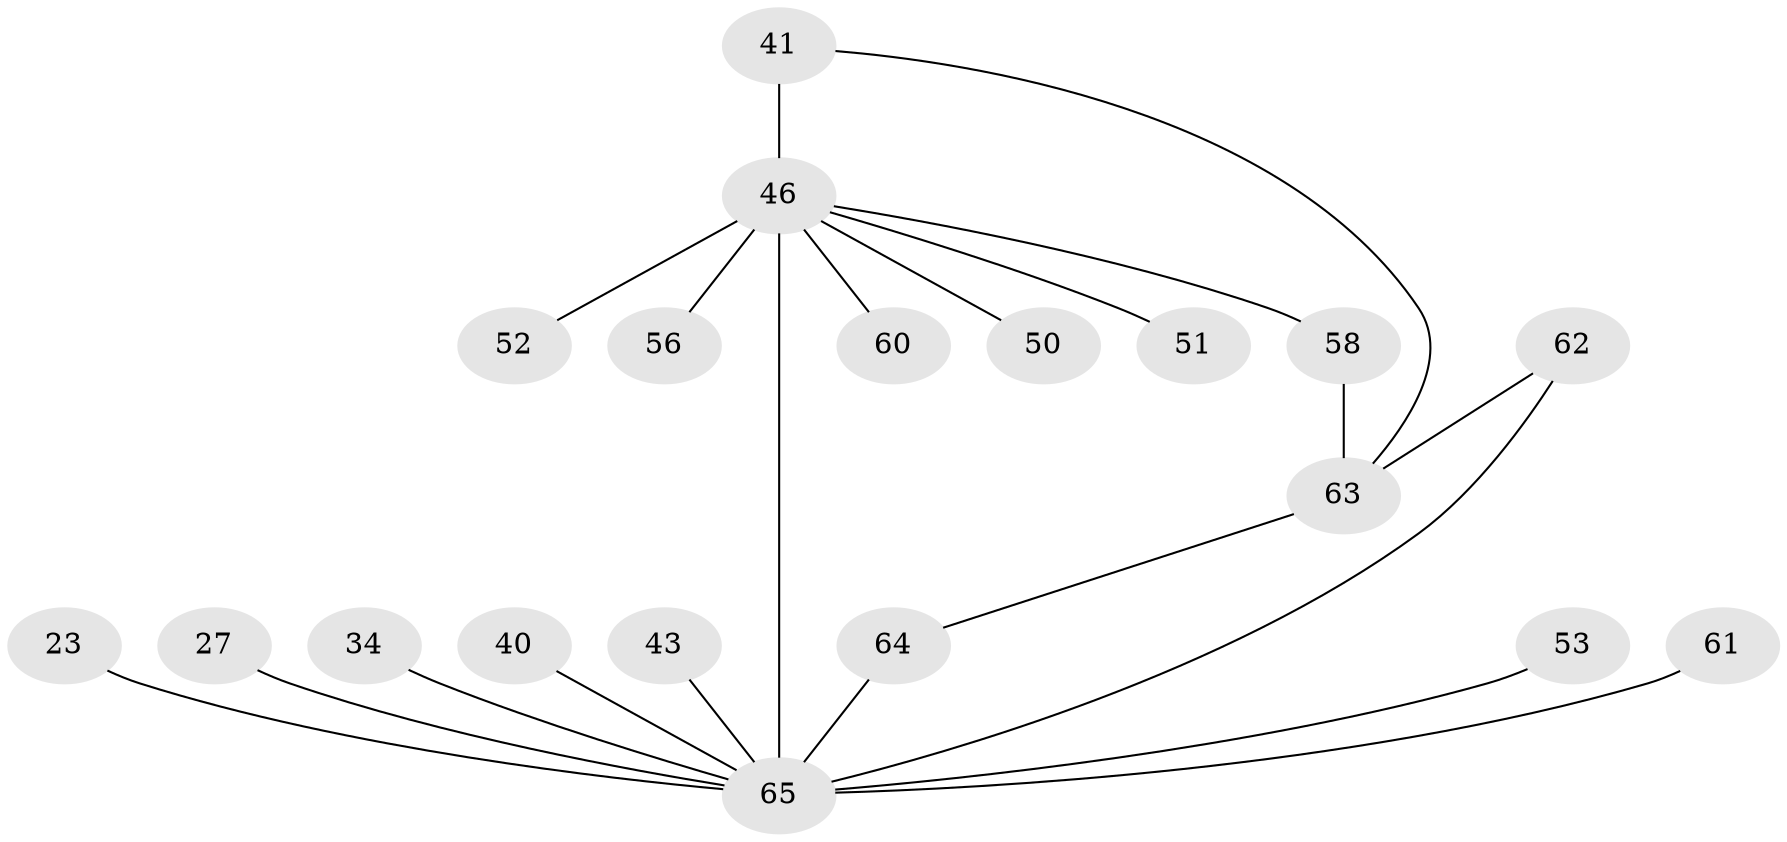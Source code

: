 // original degree distribution, {4: 0.046153846153846156, 2: 0.18461538461538463, 11: 0.015384615384615385, 6: 0.046153846153846156, 10: 0.015384615384615385, 5: 0.06153846153846154, 9: 0.03076923076923077, 3: 0.06153846153846154, 1: 0.5384615384615384}
// Generated by graph-tools (version 1.1) at 2025/57/03/04/25 21:57:26]
// undirected, 19 vertices, 21 edges
graph export_dot {
graph [start="1"]
  node [color=gray90,style=filled];
  23;
  27;
  34;
  40;
  41 [super="+2"];
  43;
  46 [super="+37"];
  50 [super="+26"];
  51;
  52;
  53;
  56 [super="+48+55"];
  58 [super="+15"];
  60;
  61;
  62 [super="+38"];
  63 [super="+54+49"];
  64 [super="+44"];
  65 [super="+18+28+45+57+59+9"];
  23 -- 65;
  27 -- 65;
  34 -- 65;
  40 -- 65;
  41 -- 63;
  41 -- 46 [weight=2];
  43 -- 65;
  46 -- 65 [weight=6];
  46 -- 50;
  46 -- 51;
  46 -- 52;
  46 -- 56;
  46 -- 58;
  46 -- 60;
  53 -- 65;
  58 -- 63 [weight=2];
  61 -- 65;
  62 -- 65 [weight=4];
  62 -- 63;
  63 -- 64;
  64 -- 65 [weight=4];
}
